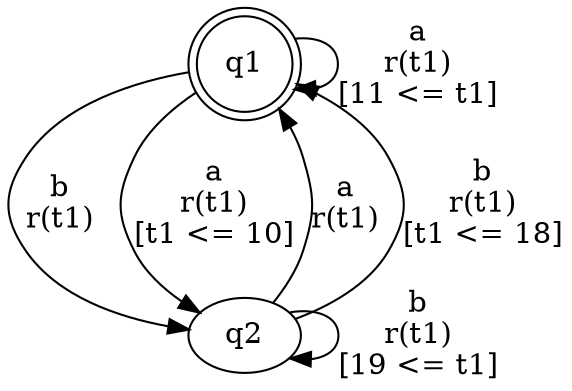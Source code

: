 digraph "tests_1/test6/solution500/solution" {
	q1[label=q1 shape=doublecircle]
	q2[label=q2]
	q1 -> q1[label="a\nr(t1)\n[11 <= t1]"]
	q1 -> q2[label="b\nr(t1)\n"]
	q2 -> q2[label="b\nr(t1)\n[19 <= t1]"]
	q2 -> q1[label="a\nr(t1)\n"]
	q2 -> q1[label="b\nr(t1)\n[t1 <= 18]"]
	q1 -> q2[label="a\nr(t1)\n[t1 <= 10]"]
}
